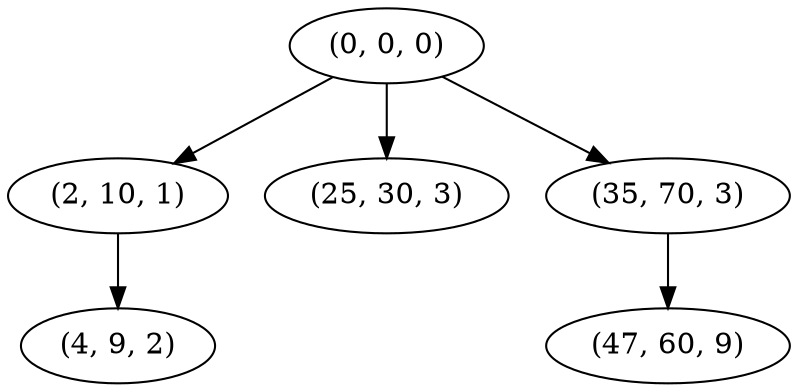 digraph tree {
    "(0, 0, 0)";
    "(2, 10, 1)";
    "(4, 9, 2)";
    "(25, 30, 3)";
    "(35, 70, 3)";
    "(47, 60, 9)";
    "(0, 0, 0)" -> "(2, 10, 1)";
    "(0, 0, 0)" -> "(25, 30, 3)";
    "(0, 0, 0)" -> "(35, 70, 3)";
    "(2, 10, 1)" -> "(4, 9, 2)";
    "(35, 70, 3)" -> "(47, 60, 9)";
}
